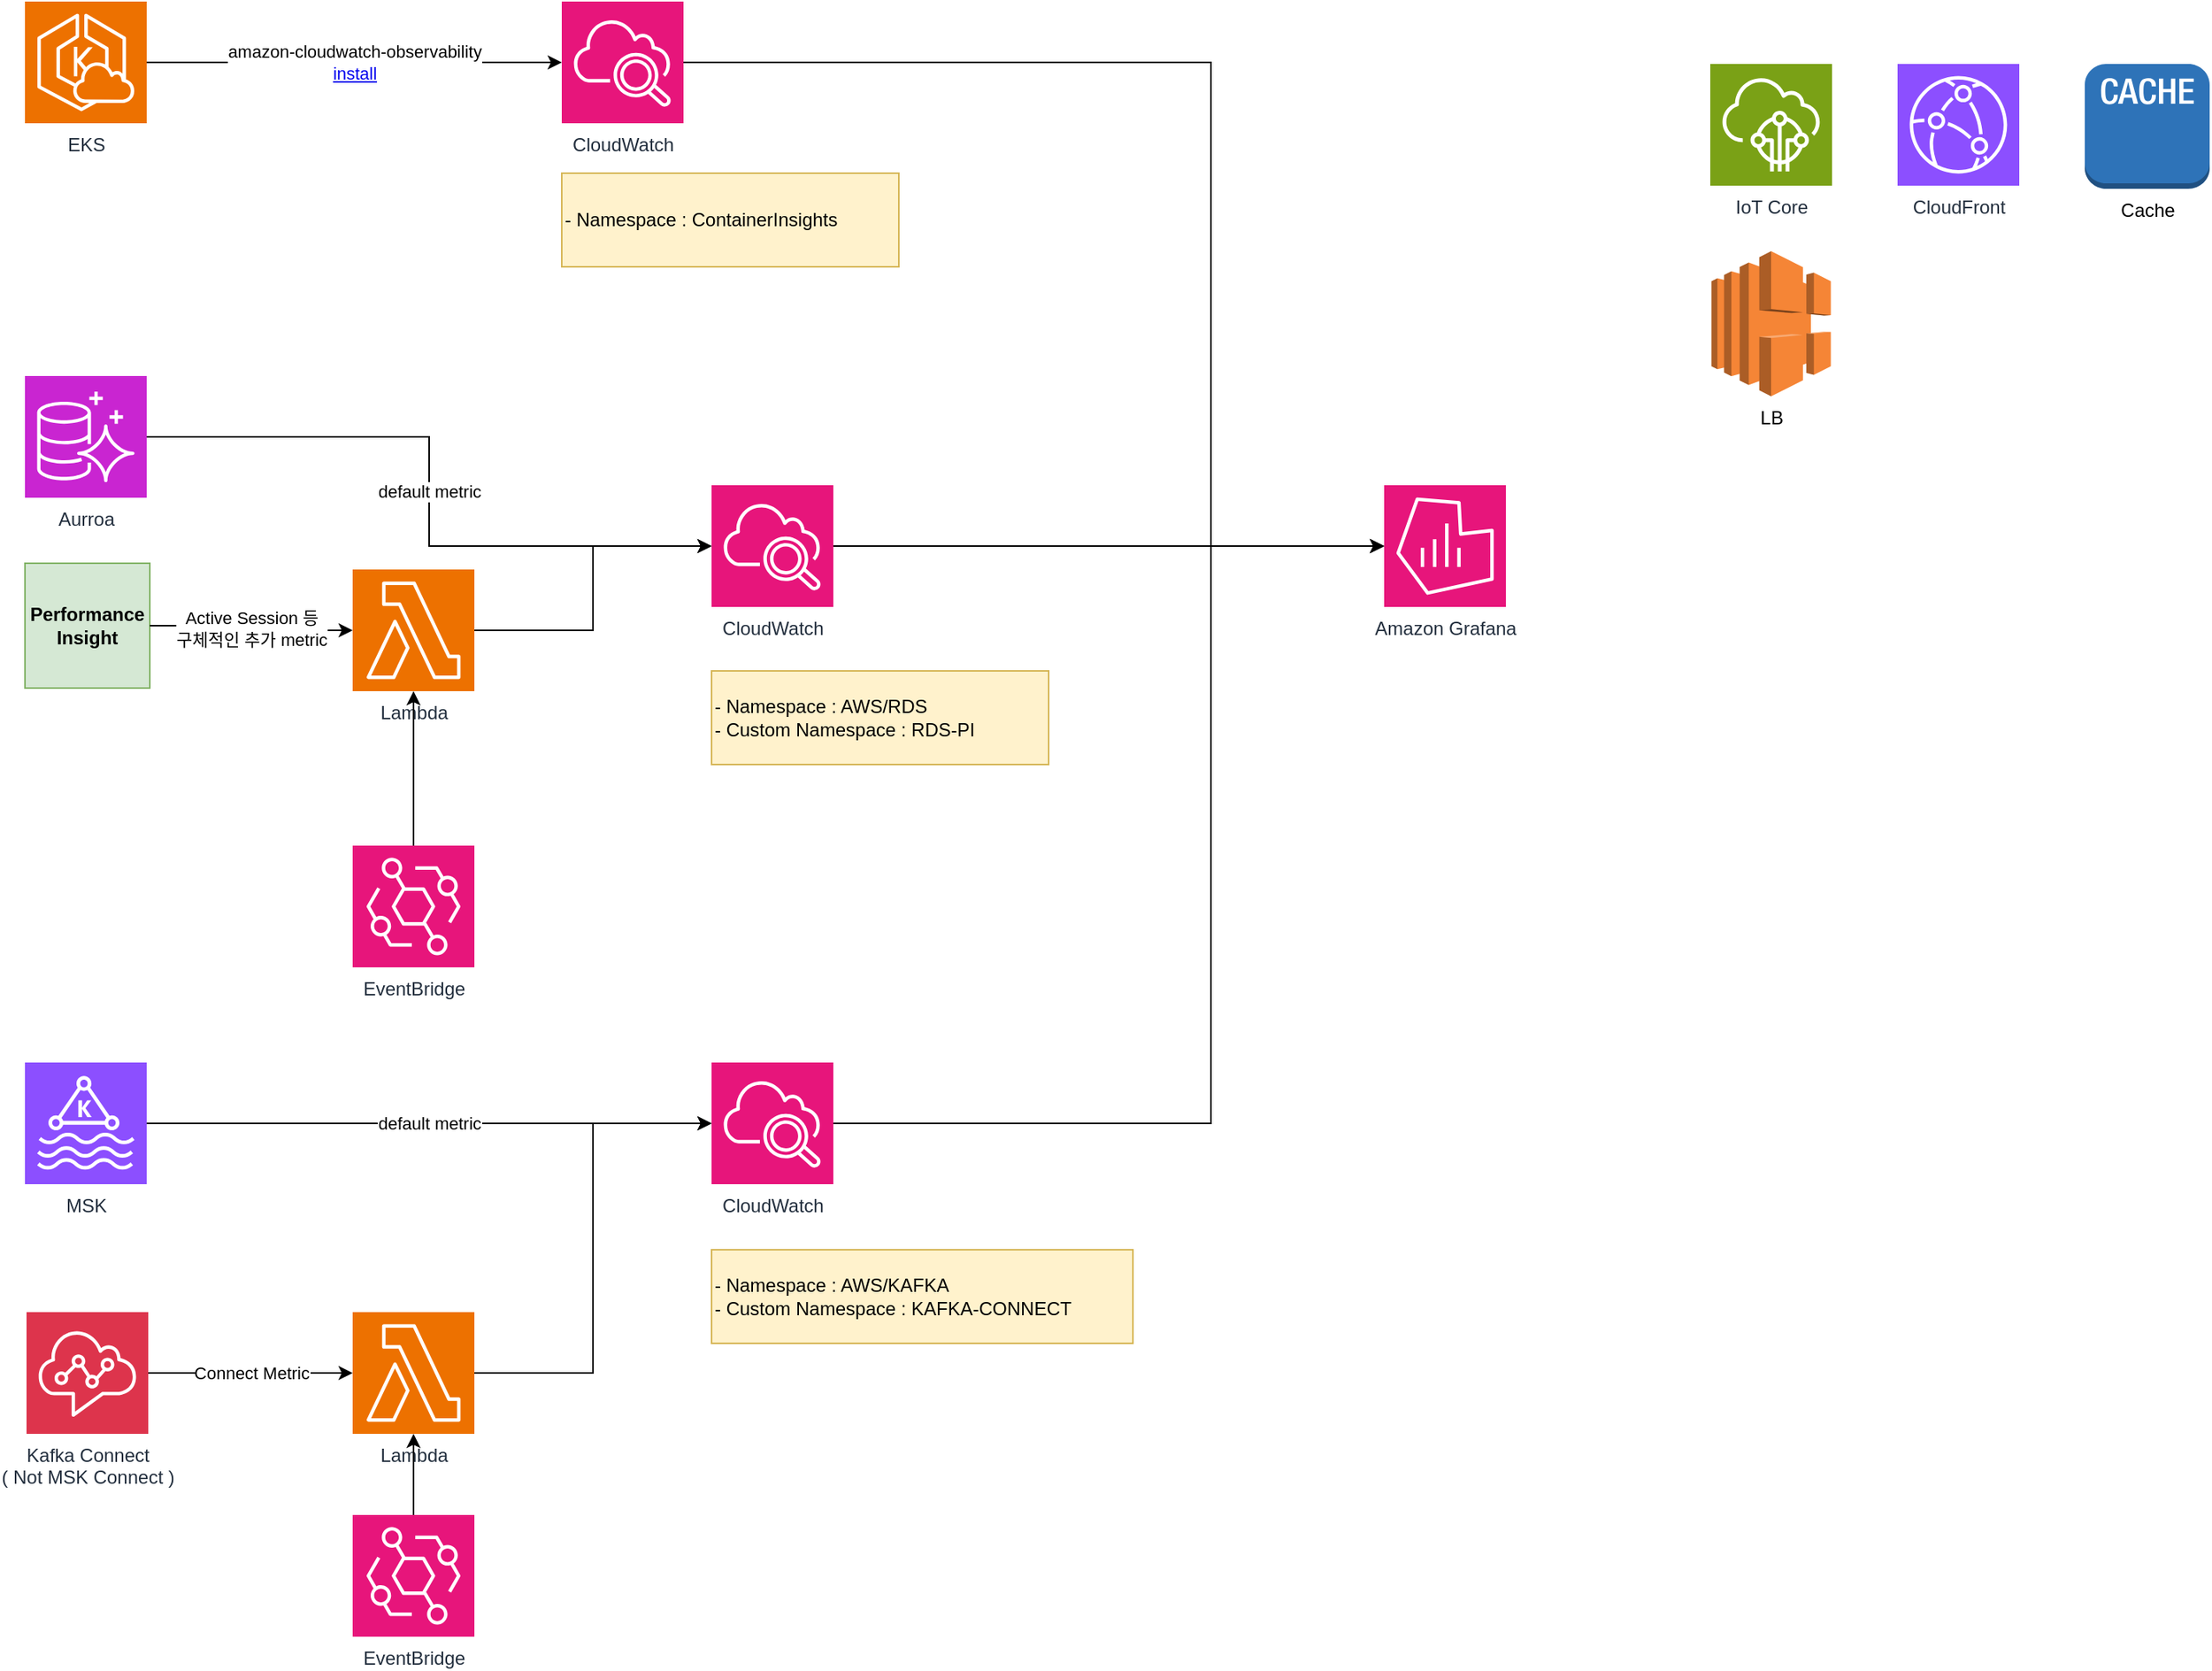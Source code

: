 <mxfile version="23.0.2" type="github">
  <diagram name="페이지-1" id="avu8yZymqI7eYYIGbJwS">
    <mxGraphModel dx="2106" dy="1153" grid="0" gridSize="10" guides="1" tooltips="1" connect="1" arrows="1" fold="1" page="1" pageScale="1" pageWidth="3300" pageHeight="4681" math="0" shadow="0">
      <root>
        <mxCell id="0" />
        <mxCell id="1" parent="0" />
        <mxCell id="VSBMWATI_df62kW_WdmX-1" value="EKS" style="sketch=0;points=[[0,0,0],[0.25,0,0],[0.5,0,0],[0.75,0,0],[1,0,0],[0,1,0],[0.25,1,0],[0.5,1,0],[0.75,1,0],[1,1,0],[0,0.25,0],[0,0.5,0],[0,0.75,0],[1,0.25,0],[1,0.5,0],[1,0.75,0]];outlineConnect=0;fontColor=#232F3E;fillColor=#ED7100;strokeColor=#ffffff;dashed=0;verticalLabelPosition=bottom;verticalAlign=top;align=center;html=1;fontSize=12;fontStyle=0;aspect=fixed;shape=mxgraph.aws4.resourceIcon;resIcon=mxgraph.aws4.eks_cloud;" vertex="1" parent="1">
          <mxGeometry x="120" y="120" width="78" height="78" as="geometry" />
        </mxCell>
        <mxCell id="VSBMWATI_df62kW_WdmX-2" value="CloudWatch" style="sketch=0;points=[[0,0,0],[0.25,0,0],[0.5,0,0],[0.75,0,0],[1,0,0],[0,1,0],[0.25,1,0],[0.5,1,0],[0.75,1,0],[1,1,0],[0,0.25,0],[0,0.5,0],[0,0.75,0],[1,0.25,0],[1,0.5,0],[1,0.75,0]];points=[[0,0,0],[0.25,0,0],[0.5,0,0],[0.75,0,0],[1,0,0],[0,1,0],[0.25,1,0],[0.5,1,0],[0.75,1,0],[1,1,0],[0,0.25,0],[0,0.5,0],[0,0.75,0],[1,0.25,0],[1,0.5,0],[1,0.75,0]];outlineConnect=0;fontColor=#232F3E;fillColor=#E7157B;strokeColor=#ffffff;dashed=0;verticalLabelPosition=bottom;verticalAlign=top;align=center;html=1;fontSize=12;fontStyle=0;aspect=fixed;shape=mxgraph.aws4.resourceIcon;resIcon=mxgraph.aws4.cloudwatch_2;" vertex="1" parent="1">
          <mxGeometry x="464" y="120" width="78" height="78" as="geometry" />
        </mxCell>
        <mxCell id="VSBMWATI_df62kW_WdmX-3" value="amazon-cloudwatch-observability&lt;br&gt;&lt;a href=&quot;https://docs.aws.amazon.com/ko_kr/AmazonCloudWatch/latest/monitoring/Container-Insights-setup-EKS-addon.html&quot;&gt;install&lt;/a&gt;" style="edgeStyle=orthogonalEdgeStyle;rounded=0;orthogonalLoop=1;jettySize=auto;html=1;entryX=0;entryY=0.5;entryDx=0;entryDy=0;entryPerimeter=0;" edge="1" parent="1" source="VSBMWATI_df62kW_WdmX-1" target="VSBMWATI_df62kW_WdmX-2">
          <mxGeometry relative="1" as="geometry" />
        </mxCell>
        <mxCell id="VSBMWATI_df62kW_WdmX-4" value="Amazon Grafana" style="sketch=0;points=[[0,0,0],[0.25,0,0],[0.5,0,0],[0.75,0,0],[1,0,0],[0,1,0],[0.25,1,0],[0.5,1,0],[0.75,1,0],[1,1,0],[0,0.25,0],[0,0.5,0],[0,0.75,0],[1,0.25,0],[1,0.5,0],[1,0.75,0]];points=[[0,0,0],[0.25,0,0],[0.5,0,0],[0.75,0,0],[1,0,0],[0,1,0],[0.25,1,0],[0.5,1,0],[0.75,1,0],[1,1,0],[0,0.25,0],[0,0.5,0],[0,0.75,0],[1,0.25,0],[1,0.5,0],[1,0.75,0]];outlineConnect=0;fontColor=#232F3E;fillColor=#E7157B;strokeColor=#ffffff;dashed=0;verticalLabelPosition=bottom;verticalAlign=top;align=center;html=1;fontSize=12;fontStyle=0;aspect=fixed;shape=mxgraph.aws4.resourceIcon;resIcon=mxgraph.aws4.managed_service_for_grafana;" vertex="1" parent="1">
          <mxGeometry x="991" y="430" width="78" height="78" as="geometry" />
        </mxCell>
        <mxCell id="VSBMWATI_df62kW_WdmX-7" value="- Namespace : ContainerInsights" style="rounded=0;whiteSpace=wrap;html=1;fillColor=#fff2cc;strokeColor=#d6b656;align=left;verticalAlign=middle;" vertex="1" parent="1">
          <mxGeometry x="464" y="230" width="216" height="60" as="geometry" />
        </mxCell>
        <mxCell id="VSBMWATI_df62kW_WdmX-9" value="Aurroa" style="sketch=0;points=[[0,0,0],[0.25,0,0],[0.5,0,0],[0.75,0,0],[1,0,0],[0,1,0],[0.25,1,0],[0.5,1,0],[0.75,1,0],[1,1,0],[0,0.25,0],[0,0.5,0],[0,0.75,0],[1,0.25,0],[1,0.5,0],[1,0.75,0]];outlineConnect=0;fontColor=#232F3E;fillColor=#C925D1;strokeColor=#ffffff;dashed=0;verticalLabelPosition=bottom;verticalAlign=top;align=center;html=1;fontSize=12;fontStyle=0;aspect=fixed;shape=mxgraph.aws4.resourceIcon;resIcon=mxgraph.aws4.aurora;" vertex="1" parent="1">
          <mxGeometry x="120" y="360" width="78" height="78" as="geometry" />
        </mxCell>
        <mxCell id="VSBMWATI_df62kW_WdmX-10" value="CloudWatch" style="sketch=0;points=[[0,0,0],[0.25,0,0],[0.5,0,0],[0.75,0,0],[1,0,0],[0,1,0],[0.25,1,0],[0.5,1,0],[0.75,1,0],[1,1,0],[0,0.25,0],[0,0.5,0],[0,0.75,0],[1,0.25,0],[1,0.5,0],[1,0.75,0]];points=[[0,0,0],[0.25,0,0],[0.5,0,0],[0.75,0,0],[1,0,0],[0,1,0],[0.25,1,0],[0.5,1,0],[0.75,1,0],[1,1,0],[0,0.25,0],[0,0.5,0],[0,0.75,0],[1,0.25,0],[1,0.5,0],[1,0.75,0]];outlineConnect=0;fontColor=#232F3E;fillColor=#E7157B;strokeColor=#ffffff;dashed=0;verticalLabelPosition=bottom;verticalAlign=top;align=center;html=1;fontSize=12;fontStyle=0;aspect=fixed;shape=mxgraph.aws4.resourceIcon;resIcon=mxgraph.aws4.cloudwatch_2;" vertex="1" parent="1">
          <mxGeometry x="560" y="430" width="78" height="78" as="geometry" />
        </mxCell>
        <mxCell id="VSBMWATI_df62kW_WdmX-11" value="default metric" style="edgeStyle=orthogonalEdgeStyle;rounded=0;orthogonalLoop=1;jettySize=auto;html=1;entryX=0;entryY=0.5;entryDx=0;entryDy=0;entryPerimeter=0;" edge="1" parent="1" source="VSBMWATI_df62kW_WdmX-9" target="VSBMWATI_df62kW_WdmX-10">
          <mxGeometry relative="1" as="geometry" />
        </mxCell>
        <mxCell id="VSBMWATI_df62kW_WdmX-12" value="Performance&lt;br&gt;Insight" style="whiteSpace=wrap;html=1;aspect=fixed;fillColor=#d5e8d4;strokeColor=#82b366;fontStyle=1" vertex="1" parent="1">
          <mxGeometry x="120" y="480" width="80" height="80" as="geometry" />
        </mxCell>
        <mxCell id="VSBMWATI_df62kW_WdmX-14" value="Lambda" style="sketch=0;points=[[0,0,0],[0.25,0,0],[0.5,0,0],[0.75,0,0],[1,0,0],[0,1,0],[0.25,1,0],[0.5,1,0],[0.75,1,0],[1,1,0],[0,0.25,0],[0,0.5,0],[0,0.75,0],[1,0.25,0],[1,0.5,0],[1,0.75,0]];outlineConnect=0;fontColor=#232F3E;fillColor=#ED7100;strokeColor=#ffffff;dashed=0;verticalLabelPosition=bottom;verticalAlign=top;align=center;html=1;fontSize=12;fontStyle=0;aspect=fixed;shape=mxgraph.aws4.resourceIcon;resIcon=mxgraph.aws4.lambda;" vertex="1" parent="1">
          <mxGeometry x="330" y="484" width="78" height="78" as="geometry" />
        </mxCell>
        <mxCell id="VSBMWATI_df62kW_WdmX-16" style="edgeStyle=orthogonalEdgeStyle;rounded=0;orthogonalLoop=1;jettySize=auto;html=1;" edge="1" parent="1" source="VSBMWATI_df62kW_WdmX-15" target="VSBMWATI_df62kW_WdmX-14">
          <mxGeometry relative="1" as="geometry" />
        </mxCell>
        <mxCell id="VSBMWATI_df62kW_WdmX-15" value="EventBridge" style="sketch=0;points=[[0,0,0],[0.25,0,0],[0.5,0,0],[0.75,0,0],[1,0,0],[0,1,0],[0.25,1,0],[0.5,1,0],[0.75,1,0],[1,1,0],[0,0.25,0],[0,0.5,0],[0,0.75,0],[1,0.25,0],[1,0.5,0],[1,0.75,0]];outlineConnect=0;fontColor=#232F3E;fillColor=#E7157B;strokeColor=#ffffff;dashed=0;verticalLabelPosition=bottom;verticalAlign=top;align=center;html=1;fontSize=12;fontStyle=0;aspect=fixed;shape=mxgraph.aws4.resourceIcon;resIcon=mxgraph.aws4.eventbridge;" vertex="1" parent="1">
          <mxGeometry x="330" y="661" width="78" height="78" as="geometry" />
        </mxCell>
        <mxCell id="VSBMWATI_df62kW_WdmX-18" style="edgeStyle=orthogonalEdgeStyle;rounded=0;orthogonalLoop=1;jettySize=auto;html=1;entryX=0;entryY=0.5;entryDx=0;entryDy=0;entryPerimeter=0;" edge="1" parent="1" source="VSBMWATI_df62kW_WdmX-14" target="VSBMWATI_df62kW_WdmX-10">
          <mxGeometry relative="1" as="geometry" />
        </mxCell>
        <mxCell id="VSBMWATI_df62kW_WdmX-19" value="Active Session 등&lt;br&gt;구체적인 추가 metric" style="edgeStyle=orthogonalEdgeStyle;rounded=0;orthogonalLoop=1;jettySize=auto;html=1;entryX=0;entryY=0.5;entryDx=0;entryDy=0;entryPerimeter=0;" edge="1" parent="1" source="VSBMWATI_df62kW_WdmX-12" target="VSBMWATI_df62kW_WdmX-14">
          <mxGeometry relative="1" as="geometry" />
        </mxCell>
        <mxCell id="VSBMWATI_df62kW_WdmX-20" value="- Namespace : AWS/RDS&lt;br&gt;- Custom Namespace : RDS-PI&lt;br&gt;" style="rounded=0;whiteSpace=wrap;html=1;fillColor=#fff2cc;strokeColor=#d6b656;align=left;verticalAlign=middle;" vertex="1" parent="1">
          <mxGeometry x="560" y="549" width="216" height="60" as="geometry" />
        </mxCell>
        <mxCell id="VSBMWATI_df62kW_WdmX-24" style="edgeStyle=orthogonalEdgeStyle;rounded=0;orthogonalLoop=1;jettySize=auto;html=1;exitX=1;exitY=0.5;exitDx=0;exitDy=0;exitPerimeter=0;entryX=0;entryY=0.5;entryDx=0;entryDy=0;entryPerimeter=0;" edge="1" parent="1" source="VSBMWATI_df62kW_WdmX-10" target="VSBMWATI_df62kW_WdmX-4">
          <mxGeometry relative="1" as="geometry" />
        </mxCell>
        <mxCell id="VSBMWATI_df62kW_WdmX-25" style="edgeStyle=orthogonalEdgeStyle;rounded=0;orthogonalLoop=1;jettySize=auto;html=1;entryX=0;entryY=0.5;entryDx=0;entryDy=0;entryPerimeter=0;" edge="1" parent="1" source="VSBMWATI_df62kW_WdmX-2" target="VSBMWATI_df62kW_WdmX-4">
          <mxGeometry relative="1" as="geometry">
            <Array as="points">
              <mxPoint x="880" y="159" />
              <mxPoint x="880" y="469" />
            </Array>
          </mxGeometry>
        </mxCell>
        <mxCell id="VSBMWATI_df62kW_WdmX-28" value="default metric" style="edgeStyle=orthogonalEdgeStyle;rounded=0;orthogonalLoop=1;jettySize=auto;html=1;" edge="1" parent="1" source="VSBMWATI_df62kW_WdmX-26" target="VSBMWATI_df62kW_WdmX-27">
          <mxGeometry relative="1" as="geometry" />
        </mxCell>
        <mxCell id="VSBMWATI_df62kW_WdmX-26" value="MSK" style="sketch=0;points=[[0,0,0],[0.25,0,0],[0.5,0,0],[0.75,0,0],[1,0,0],[0,1,0],[0.25,1,0],[0.5,1,0],[0.75,1,0],[1,1,0],[0,0.25,0],[0,0.5,0],[0,0.75,0],[1,0.25,0],[1,0.5,0],[1,0.75,0]];outlineConnect=0;fontColor=#232F3E;fillColor=#8C4FFF;strokeColor=#ffffff;dashed=0;verticalLabelPosition=bottom;verticalAlign=top;align=center;html=1;fontSize=12;fontStyle=0;aspect=fixed;shape=mxgraph.aws4.resourceIcon;resIcon=mxgraph.aws4.managed_streaming_for_kafka;" vertex="1" parent="1">
          <mxGeometry x="120" y="800" width="78" height="78" as="geometry" />
        </mxCell>
        <mxCell id="VSBMWATI_df62kW_WdmX-27" value="CloudWatch" style="sketch=0;points=[[0,0,0],[0.25,0,0],[0.5,0,0],[0.75,0,0],[1,0,0],[0,1,0],[0.25,1,0],[0.5,1,0],[0.75,1,0],[1,1,0],[0,0.25,0],[0,0.5,0],[0,0.75,0],[1,0.25,0],[1,0.5,0],[1,0.75,0]];points=[[0,0,0],[0.25,0,0],[0.5,0,0],[0.75,0,0],[1,0,0],[0,1,0],[0.25,1,0],[0.5,1,0],[0.75,1,0],[1,1,0],[0,0.25,0],[0,0.5,0],[0,0.75,0],[1,0.25,0],[1,0.5,0],[1,0.75,0]];outlineConnect=0;fontColor=#232F3E;fillColor=#E7157B;strokeColor=#ffffff;dashed=0;verticalLabelPosition=bottom;verticalAlign=top;align=center;html=1;fontSize=12;fontStyle=0;aspect=fixed;shape=mxgraph.aws4.resourceIcon;resIcon=mxgraph.aws4.cloudwatch_2;" vertex="1" parent="1">
          <mxGeometry x="560" y="800" width="78" height="78" as="geometry" />
        </mxCell>
        <mxCell id="VSBMWATI_df62kW_WdmX-32" value="Connect Metric" style="edgeStyle=orthogonalEdgeStyle;rounded=0;orthogonalLoop=1;jettySize=auto;html=1;" edge="1" parent="1" source="VSBMWATI_df62kW_WdmX-29" target="VSBMWATI_df62kW_WdmX-30">
          <mxGeometry relative="1" as="geometry" />
        </mxCell>
        <mxCell id="VSBMWATI_df62kW_WdmX-29" value="Kafka Connect&lt;br&gt;( Not MSK Connect )" style="sketch=0;points=[[0,0,0],[0.25,0,0],[0.5,0,0],[0.75,0,0],[1,0,0],[0,1,0],[0.25,1,0],[0.5,1,0],[0.75,1,0],[1,1,0],[0,0.25,0],[0,0.5,0],[0,0.75,0],[1,0.25,0],[1,0.5,0],[1,0.75,0]];outlineConnect=0;fontColor=#232F3E;fillColor=#DD344C;strokeColor=#ffffff;dashed=0;verticalLabelPosition=bottom;verticalAlign=top;align=center;html=1;fontSize=12;fontStyle=0;aspect=fixed;shape=mxgraph.aws4.resourceIcon;resIcon=mxgraph.aws4.connect;" vertex="1" parent="1">
          <mxGeometry x="121" y="960" width="78" height="78" as="geometry" />
        </mxCell>
        <mxCell id="VSBMWATI_df62kW_WdmX-30" value="Lambda" style="sketch=0;points=[[0,0,0],[0.25,0,0],[0.5,0,0],[0.75,0,0],[1,0,0],[0,1,0],[0.25,1,0],[0.5,1,0],[0.75,1,0],[1,1,0],[0,0.25,0],[0,0.5,0],[0,0.75,0],[1,0.25,0],[1,0.5,0],[1,0.75,0]];outlineConnect=0;fontColor=#232F3E;fillColor=#ED7100;strokeColor=#ffffff;dashed=0;verticalLabelPosition=bottom;verticalAlign=top;align=center;html=1;fontSize=12;fontStyle=0;aspect=fixed;shape=mxgraph.aws4.resourceIcon;resIcon=mxgraph.aws4.lambda;" vertex="1" parent="1">
          <mxGeometry x="330" y="960" width="78" height="78" as="geometry" />
        </mxCell>
        <mxCell id="VSBMWATI_df62kW_WdmX-31" value="EventBridge" style="sketch=0;points=[[0,0,0],[0.25,0,0],[0.5,0,0],[0.75,0,0],[1,0,0],[0,1,0],[0.25,1,0],[0.5,1,0],[0.75,1,0],[1,1,0],[0,0.25,0],[0,0.5,0],[0,0.75,0],[1,0.25,0],[1,0.5,0],[1,0.75,0]];outlineConnect=0;fontColor=#232F3E;fillColor=#E7157B;strokeColor=#ffffff;dashed=0;verticalLabelPosition=bottom;verticalAlign=top;align=center;html=1;fontSize=12;fontStyle=0;aspect=fixed;shape=mxgraph.aws4.resourceIcon;resIcon=mxgraph.aws4.eventbridge;" vertex="1" parent="1">
          <mxGeometry x="330" y="1090" width="78" height="78" as="geometry" />
        </mxCell>
        <mxCell id="VSBMWATI_df62kW_WdmX-33" style="edgeStyle=orthogonalEdgeStyle;rounded=0;orthogonalLoop=1;jettySize=auto;html=1;entryX=0;entryY=0.5;entryDx=0;entryDy=0;entryPerimeter=0;" edge="1" parent="1" source="VSBMWATI_df62kW_WdmX-30" target="VSBMWATI_df62kW_WdmX-27">
          <mxGeometry relative="1" as="geometry" />
        </mxCell>
        <mxCell id="VSBMWATI_df62kW_WdmX-34" style="edgeStyle=orthogonalEdgeStyle;rounded=0;orthogonalLoop=1;jettySize=auto;html=1;exitX=0.5;exitY=0;exitDx=0;exitDy=0;exitPerimeter=0;entryX=0.5;entryY=1;entryDx=0;entryDy=0;entryPerimeter=0;" edge="1" parent="1" source="VSBMWATI_df62kW_WdmX-31" target="VSBMWATI_df62kW_WdmX-30">
          <mxGeometry relative="1" as="geometry" />
        </mxCell>
        <mxCell id="VSBMWATI_df62kW_WdmX-36" value="- Namespace : AWS/KAFKA&lt;br&gt;- Custom Namespace : KAFKA-CONNECT" style="rounded=0;whiteSpace=wrap;html=1;fillColor=#fff2cc;strokeColor=#d6b656;align=left;verticalAlign=middle;" vertex="1" parent="1">
          <mxGeometry x="560" y="920" width="270" height="60" as="geometry" />
        </mxCell>
        <mxCell id="VSBMWATI_df62kW_WdmX-37" style="edgeStyle=orthogonalEdgeStyle;rounded=0;orthogonalLoop=1;jettySize=auto;html=1;entryX=0;entryY=0.5;entryDx=0;entryDy=0;entryPerimeter=0;" edge="1" parent="1" source="VSBMWATI_df62kW_WdmX-27" target="VSBMWATI_df62kW_WdmX-4">
          <mxGeometry relative="1" as="geometry">
            <Array as="points">
              <mxPoint x="880" y="839" />
              <mxPoint x="880" y="469" />
            </Array>
          </mxGeometry>
        </mxCell>
        <mxCell id="VSBMWATI_df62kW_WdmX-38" value="IoT Core" style="sketch=0;points=[[0,0,0],[0.25,0,0],[0.5,0,0],[0.75,0,0],[1,0,0],[0,1,0],[0.25,1,0],[0.5,1,0],[0.75,1,0],[1,1,0],[0,0.25,0],[0,0.5,0],[0,0.75,0],[1,0.25,0],[1,0.5,0],[1,0.75,0]];outlineConnect=0;fontColor=#232F3E;fillColor=#7AA116;strokeColor=#ffffff;dashed=0;verticalLabelPosition=bottom;verticalAlign=top;align=center;html=1;fontSize=12;fontStyle=0;aspect=fixed;shape=mxgraph.aws4.resourceIcon;resIcon=mxgraph.aws4.iot_core;" vertex="1" parent="1">
          <mxGeometry x="1200" y="160" width="78" height="78" as="geometry" />
        </mxCell>
        <mxCell id="VSBMWATI_df62kW_WdmX-40" value="CloudFront" style="sketch=0;points=[[0,0,0],[0.25,0,0],[0.5,0,0],[0.75,0,0],[1,0,0],[0,1,0],[0.25,1,0],[0.5,1,0],[0.75,1,0],[1,1,0],[0,0.25,0],[0,0.5,0],[0,0.75,0],[1,0.25,0],[1,0.5,0],[1,0.75,0]];outlineConnect=0;fontColor=#232F3E;fillColor=#8C4FFF;strokeColor=#ffffff;dashed=0;verticalLabelPosition=bottom;verticalAlign=top;align=center;html=1;fontSize=12;fontStyle=0;aspect=fixed;shape=mxgraph.aws4.resourceIcon;resIcon=mxgraph.aws4.cloudfront;" vertex="1" parent="1">
          <mxGeometry x="1320" y="160" width="78" height="78" as="geometry" />
        </mxCell>
        <mxCell id="VSBMWATI_df62kW_WdmX-41" value="Cache" style="outlineConnect=0;dashed=0;verticalLabelPosition=bottom;verticalAlign=top;align=center;html=1;shape=mxgraph.aws3.cache_node;fillColor=#2E73B8;gradientColor=none;" vertex="1" parent="1">
          <mxGeometry x="1440" y="160" width="80" height="80" as="geometry" />
        </mxCell>
        <mxCell id="VSBMWATI_df62kW_WdmX-44" value="LB" style="outlineConnect=0;dashed=0;verticalLabelPosition=bottom;verticalAlign=top;align=center;html=1;shape=mxgraph.aws3.elastic_load_balancing;fillColor=#F58536;gradientColor=none;" vertex="1" parent="1">
          <mxGeometry x="1200.75" y="280" width="76.5" height="93" as="geometry" />
        </mxCell>
      </root>
    </mxGraphModel>
  </diagram>
</mxfile>

